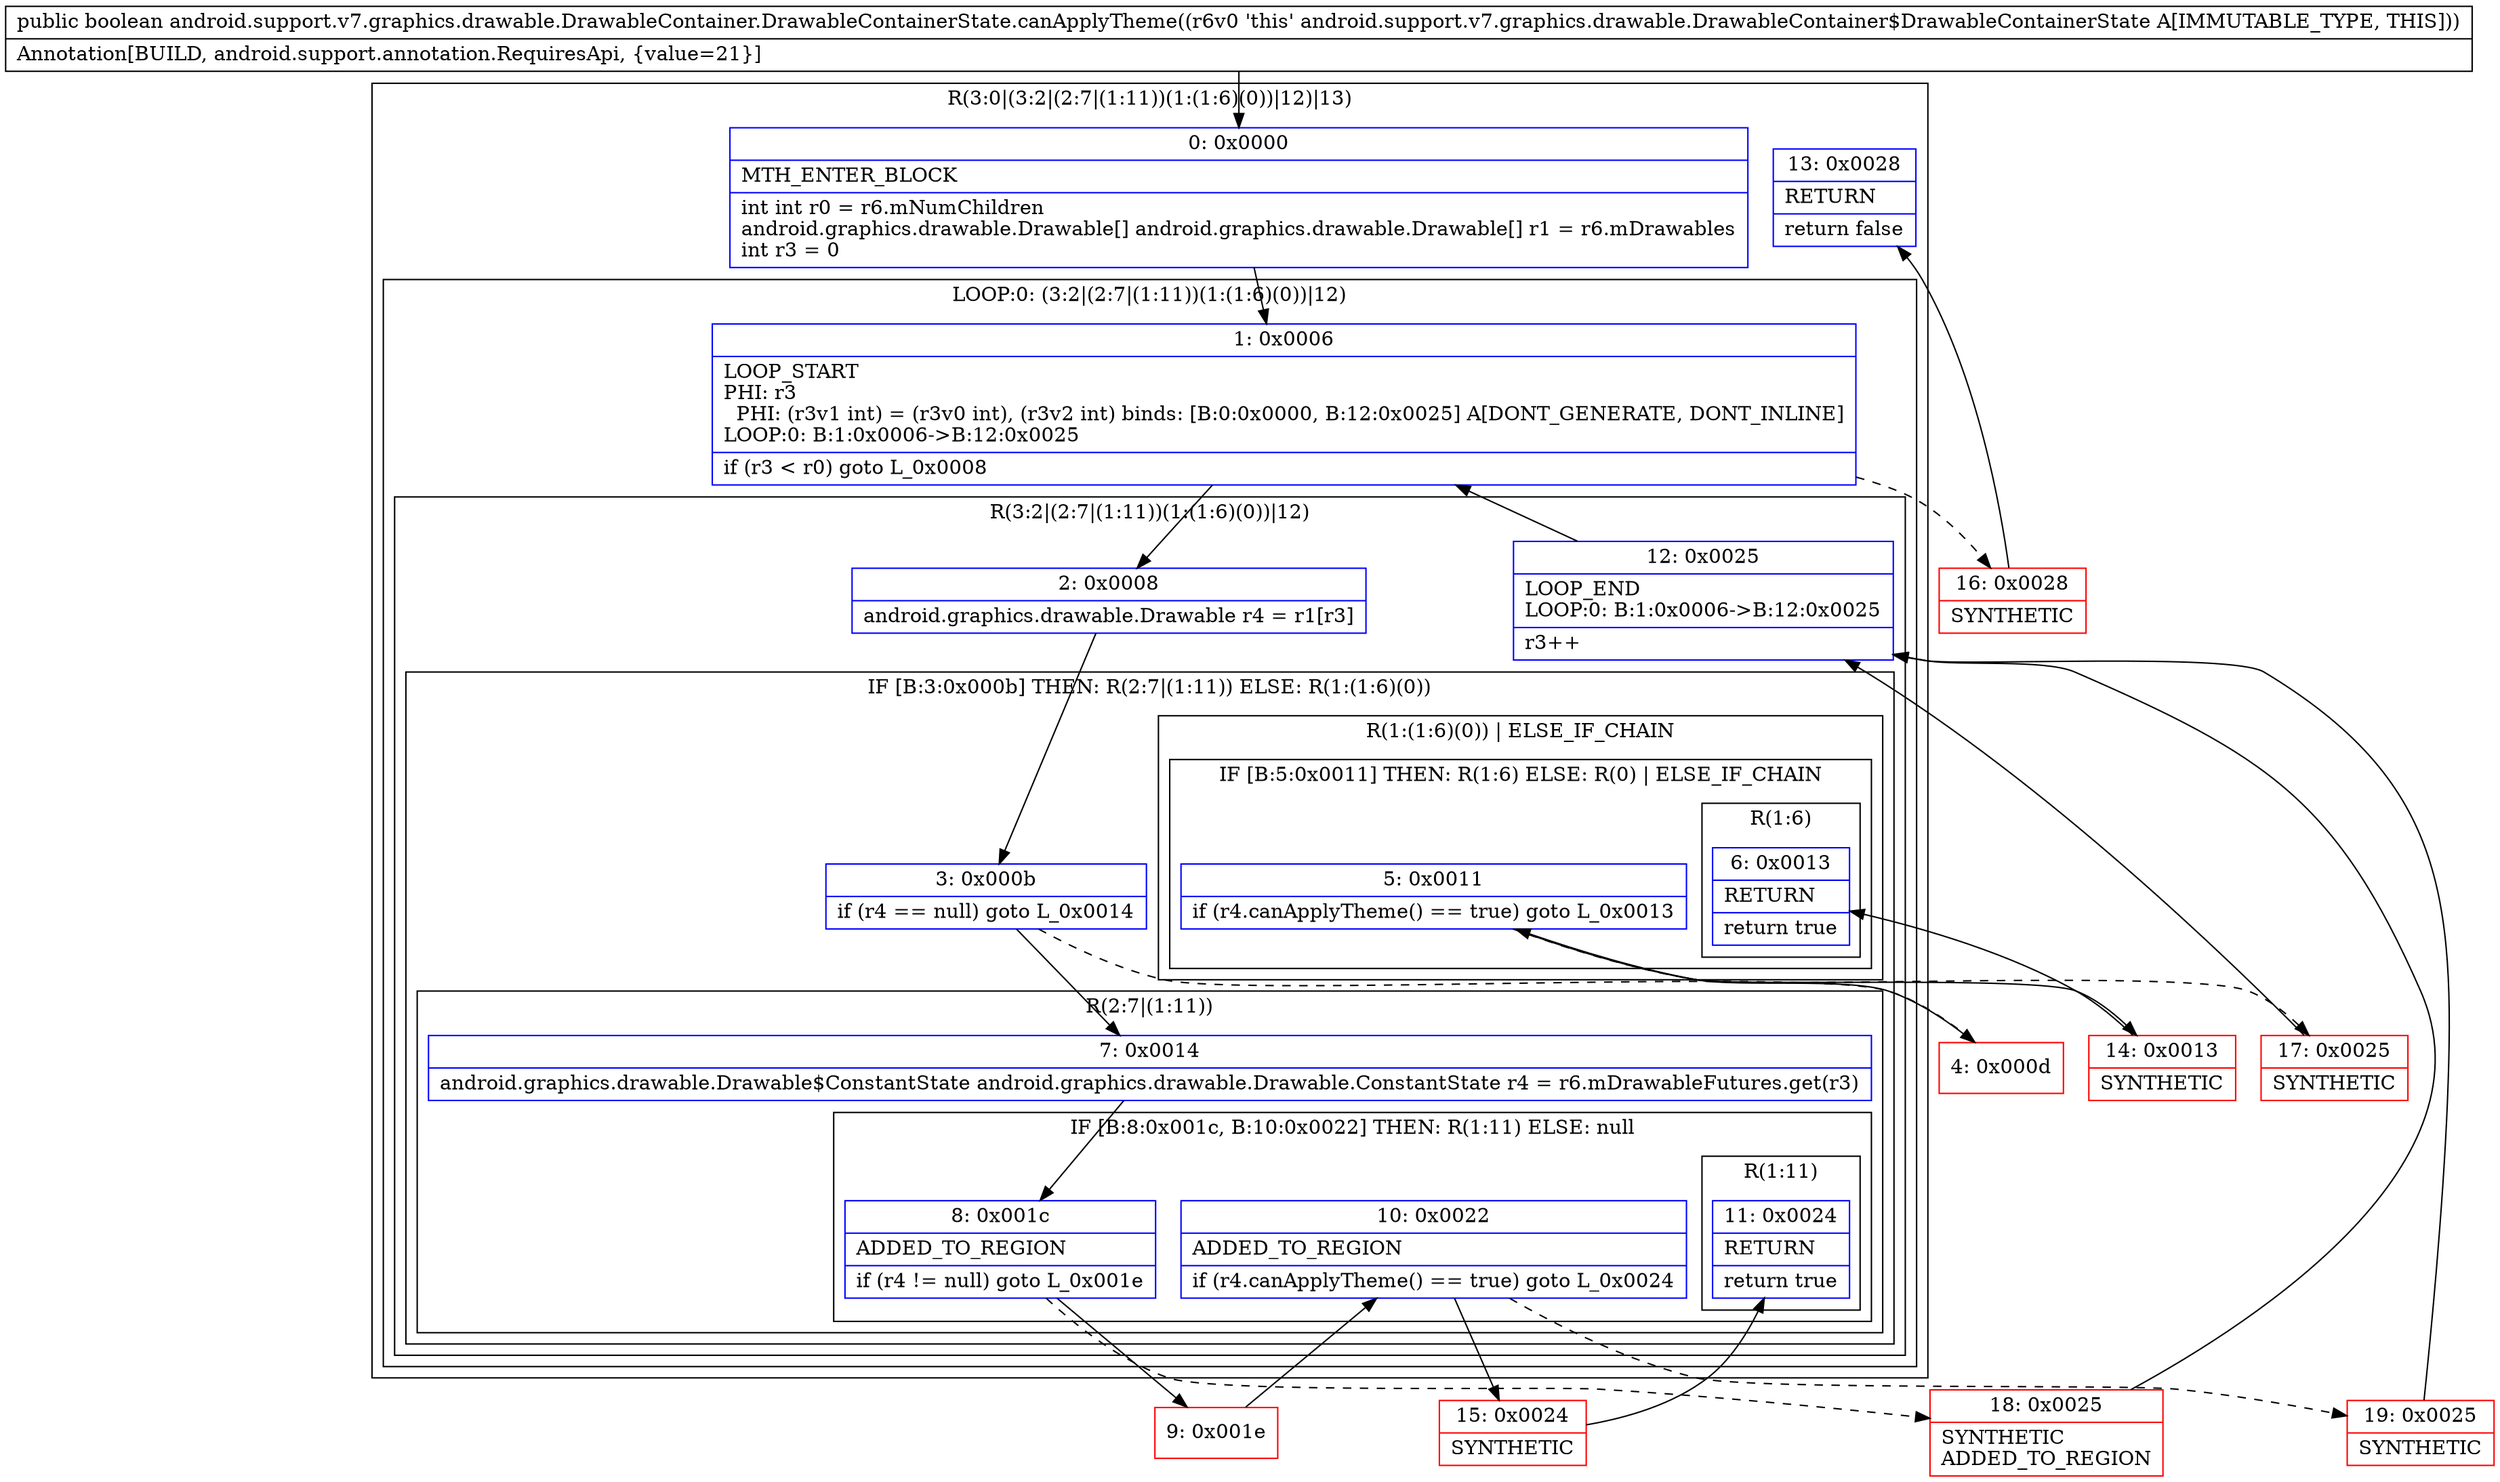 digraph "CFG forandroid.support.v7.graphics.drawable.DrawableContainer.DrawableContainerState.canApplyTheme()Z" {
subgraph cluster_Region_476995331 {
label = "R(3:0|(3:2|(2:7|(1:11))(1:(1:6)(0))|12)|13)";
node [shape=record,color=blue];
Node_0 [shape=record,label="{0\:\ 0x0000|MTH_ENTER_BLOCK\l|int int r0 = r6.mNumChildren\landroid.graphics.drawable.Drawable[] android.graphics.drawable.Drawable[] r1 = r6.mDrawables\lint r3 = 0\l}"];
subgraph cluster_LoopRegion_819990386 {
label = "LOOP:0: (3:2|(2:7|(1:11))(1:(1:6)(0))|12)";
node [shape=record,color=blue];
Node_1 [shape=record,label="{1\:\ 0x0006|LOOP_START\lPHI: r3 \l  PHI: (r3v1 int) = (r3v0 int), (r3v2 int) binds: [B:0:0x0000, B:12:0x0025] A[DONT_GENERATE, DONT_INLINE]\lLOOP:0: B:1:0x0006\-\>B:12:0x0025\l|if (r3 \< r0) goto L_0x0008\l}"];
subgraph cluster_Region_1508084542 {
label = "R(3:2|(2:7|(1:11))(1:(1:6)(0))|12)";
node [shape=record,color=blue];
Node_2 [shape=record,label="{2\:\ 0x0008|android.graphics.drawable.Drawable r4 = r1[r3]\l}"];
subgraph cluster_IfRegion_1297166732 {
label = "IF [B:3:0x000b] THEN: R(2:7|(1:11)) ELSE: R(1:(1:6)(0))";
node [shape=record,color=blue];
Node_3 [shape=record,label="{3\:\ 0x000b|if (r4 == null) goto L_0x0014\l}"];
subgraph cluster_Region_589952173 {
label = "R(2:7|(1:11))";
node [shape=record,color=blue];
Node_7 [shape=record,label="{7\:\ 0x0014|android.graphics.drawable.Drawable$ConstantState android.graphics.drawable.Drawable.ConstantState r4 = r6.mDrawableFutures.get(r3)\l}"];
subgraph cluster_IfRegion_939913777 {
label = "IF [B:8:0x001c, B:10:0x0022] THEN: R(1:11) ELSE: null";
node [shape=record,color=blue];
Node_8 [shape=record,label="{8\:\ 0x001c|ADDED_TO_REGION\l|if (r4 != null) goto L_0x001e\l}"];
Node_10 [shape=record,label="{10\:\ 0x0022|ADDED_TO_REGION\l|if (r4.canApplyTheme() == true) goto L_0x0024\l}"];
subgraph cluster_Region_600318799 {
label = "R(1:11)";
node [shape=record,color=blue];
Node_11 [shape=record,label="{11\:\ 0x0024|RETURN\l|return true\l}"];
}
}
}
subgraph cluster_Region_455430586 {
label = "R(1:(1:6)(0)) | ELSE_IF_CHAIN\l";
node [shape=record,color=blue];
subgraph cluster_IfRegion_2113551563 {
label = "IF [B:5:0x0011] THEN: R(1:6) ELSE: R(0) | ELSE_IF_CHAIN\l";
node [shape=record,color=blue];
Node_5 [shape=record,label="{5\:\ 0x0011|if (r4.canApplyTheme() == true) goto L_0x0013\l}"];
subgraph cluster_Region_367797910 {
label = "R(1:6)";
node [shape=record,color=blue];
Node_6 [shape=record,label="{6\:\ 0x0013|RETURN\l|return true\l}"];
}
subgraph cluster_Region_230624047 {
label = "R(0)";
node [shape=record,color=blue];
}
}
}
}
Node_12 [shape=record,label="{12\:\ 0x0025|LOOP_END\lLOOP:0: B:1:0x0006\-\>B:12:0x0025\l|r3++\l}"];
}
}
Node_13 [shape=record,label="{13\:\ 0x0028|RETURN\l|return false\l}"];
}
Node_4 [shape=record,color=red,label="{4\:\ 0x000d}"];
Node_9 [shape=record,color=red,label="{9\:\ 0x001e}"];
Node_14 [shape=record,color=red,label="{14\:\ 0x0013|SYNTHETIC\l}"];
Node_15 [shape=record,color=red,label="{15\:\ 0x0024|SYNTHETIC\l}"];
Node_16 [shape=record,color=red,label="{16\:\ 0x0028|SYNTHETIC\l}"];
Node_17 [shape=record,color=red,label="{17\:\ 0x0025|SYNTHETIC\l}"];
Node_18 [shape=record,color=red,label="{18\:\ 0x0025|SYNTHETIC\lADDED_TO_REGION\l}"];
Node_19 [shape=record,color=red,label="{19\:\ 0x0025|SYNTHETIC\l}"];
MethodNode[shape=record,label="{public boolean android.support.v7.graphics.drawable.DrawableContainer.DrawableContainerState.canApplyTheme((r6v0 'this' android.support.v7.graphics.drawable.DrawableContainer$DrawableContainerState A[IMMUTABLE_TYPE, THIS]))  | Annotation[BUILD, android.support.annotation.RequiresApi, \{value=21\}]\l}"];
MethodNode -> Node_0;
Node_0 -> Node_1;
Node_1 -> Node_2;
Node_1 -> Node_16[style=dashed];
Node_2 -> Node_3;
Node_3 -> Node_4[style=dashed];
Node_3 -> Node_7;
Node_7 -> Node_8;
Node_8 -> Node_9;
Node_8 -> Node_18[style=dashed];
Node_10 -> Node_15;
Node_10 -> Node_19[style=dashed];
Node_5 -> Node_14;
Node_5 -> Node_17[style=dashed];
Node_12 -> Node_1;
Node_4 -> Node_5;
Node_9 -> Node_10;
Node_14 -> Node_6;
Node_15 -> Node_11;
Node_16 -> Node_13;
Node_17 -> Node_12;
Node_18 -> Node_12;
Node_19 -> Node_12;
}

